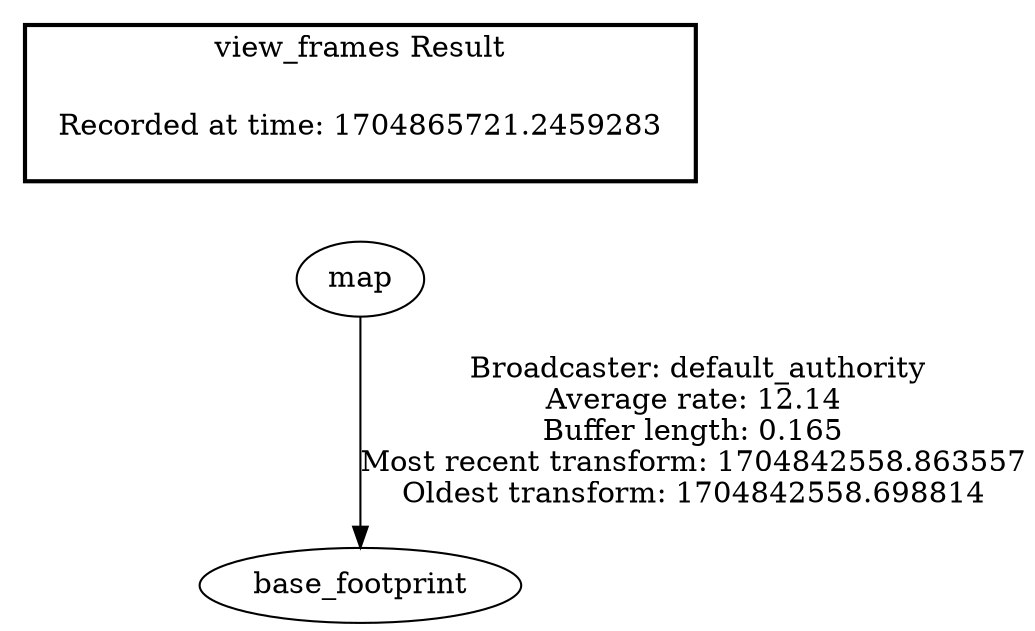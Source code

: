 digraph G {
"map" -> "base_footprint"[label=" Broadcaster: default_authority\nAverage rate: 12.14\nBuffer length: 0.165\nMost recent transform: 1704842558.863557\nOldest transform: 1704842558.698814\n"];
edge [style=invis];
 subgraph cluster_legend { style=bold; color=black; label ="view_frames Result";
"Recorded at time: 1704865721.2459283"[ shape=plaintext ] ;
}->"map";
}